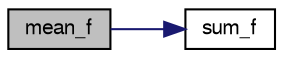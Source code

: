 digraph "mean_f"
{
  edge [fontname="FreeSans",fontsize="10",labelfontname="FreeSans",labelfontsize="10"];
  node [fontname="FreeSans",fontsize="10",shape=record];
  rankdir="LR";
  Node1 [label="mean_f",height=0.2,width=0.4,color="black", fillcolor="grey75", style="filled", fontcolor="black"];
  Node1 -> Node2 [color="midnightblue",fontsize="10",style="solid",fontname="FreeSans"];
  Node2 [label="sum_f",height=0.2,width=0.4,color="black", fillcolor="white", style="filled",URL="$pprz__stat_8c.html#a234aff5aa9b0f7e40ac863e2b60d6365",tooltip="Compute the sum array elements (float) "];
}
